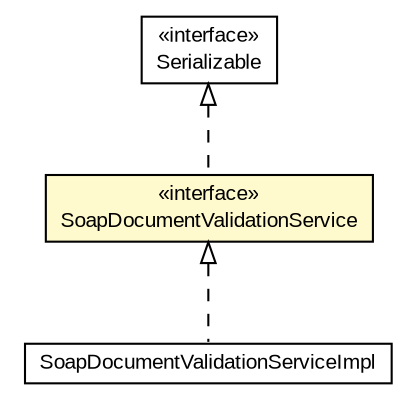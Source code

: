 #!/usr/local/bin/dot
#
# Class diagram 
# Generated by UMLGraph version R5_6-24-gf6e263 (http://www.umlgraph.org/)
#

digraph G {
	edge [fontname="arial",fontsize=10,labelfontname="arial",labelfontsize=10];
	node [fontname="arial",fontsize=10,shape=plaintext];
	nodesep=0.25;
	ranksep=0.5;
	// eu.europa.esig.dss.validation.SoapDocumentValidationServiceImpl
	c675158 [label=<<table title="eu.europa.esig.dss.validation.SoapDocumentValidationServiceImpl" border="0" cellborder="1" cellspacing="0" cellpadding="2" port="p" href="./SoapDocumentValidationServiceImpl.html">
		<tr><td><table border="0" cellspacing="0" cellpadding="1">
<tr><td align="center" balign="center"> SoapDocumentValidationServiceImpl </td></tr>
		</table></td></tr>
		</table>>, URL="./SoapDocumentValidationServiceImpl.html", fontname="arial", fontcolor="black", fontsize=10.0];
	// eu.europa.esig.dss.validation.SoapDocumentValidationService
	c675160 [label=<<table title="eu.europa.esig.dss.validation.SoapDocumentValidationService" border="0" cellborder="1" cellspacing="0" cellpadding="2" port="p" bgcolor="lemonChiffon" href="./SoapDocumentValidationService.html">
		<tr><td><table border="0" cellspacing="0" cellpadding="1">
<tr><td align="center" balign="center"> &#171;interface&#187; </td></tr>
<tr><td align="center" balign="center"> SoapDocumentValidationService </td></tr>
		</table></td></tr>
		</table>>, URL="./SoapDocumentValidationService.html", fontname="arial", fontcolor="black", fontsize=10.0];
	//eu.europa.esig.dss.validation.SoapDocumentValidationServiceImpl implements eu.europa.esig.dss.validation.SoapDocumentValidationService
	c675160:p -> c675158:p [dir=back,arrowtail=empty,style=dashed];
	//eu.europa.esig.dss.validation.SoapDocumentValidationService implements java.io.Serializable
	c675829:p -> c675160:p [dir=back,arrowtail=empty,style=dashed];
	// java.io.Serializable
	c675829 [label=<<table title="java.io.Serializable" border="0" cellborder="1" cellspacing="0" cellpadding="2" port="p" href="http://java.sun.com/j2se/1.4.2/docs/api/java/io/Serializable.html">
		<tr><td><table border="0" cellspacing="0" cellpadding="1">
<tr><td align="center" balign="center"> &#171;interface&#187; </td></tr>
<tr><td align="center" balign="center"> Serializable </td></tr>
		</table></td></tr>
		</table>>, URL="http://java.sun.com/j2se/1.4.2/docs/api/java/io/Serializable.html", fontname="arial", fontcolor="black", fontsize=10.0];
}

